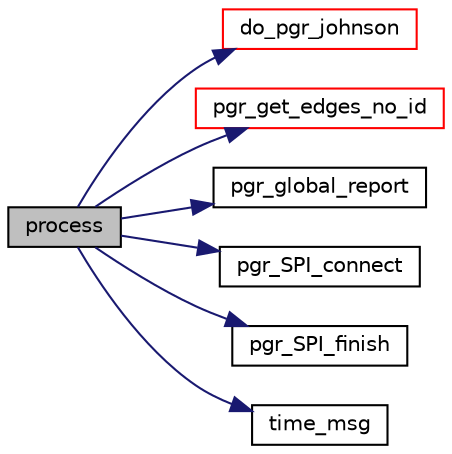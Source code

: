 digraph "process"
{
  edge [fontname="Helvetica",fontsize="10",labelfontname="Helvetica",labelfontsize="10"];
  node [fontname="Helvetica",fontsize="10",shape=record];
  rankdir="LR";
  Node1 [label="process",height=0.2,width=0.4,color="black", fillcolor="grey75", style="filled" fontcolor="black"];
  Node1 -> Node2 [color="midnightblue",fontsize="10",style="solid",fontname="Helvetica"];
  Node2 [label="do_pgr_johnson",height=0.2,width=0.4,color="red", fillcolor="white", style="filled",URL="$johnson__driver_8cpp.html#a4703daa6b2bebc5f8690e6b518ec8466"];
  Node1 -> Node3 [color="midnightblue",fontsize="10",style="solid",fontname="Helvetica"];
  Node3 [label="pgr_get_edges_no_id",height=0.2,width=0.4,color="red", fillcolor="white", style="filled",URL="$edges__input_8c.html#a723146f18c61ddd20c6574265e7bbb9e",tooltip="edges_sql without id parameter "];
  Node1 -> Node4 [color="midnightblue",fontsize="10",style="solid",fontname="Helvetica"];
  Node4 [label="pgr_global_report",height=0.2,width=0.4,color="black", fillcolor="white", style="filled",URL="$e__report_8c.html#aa7833fe4baf65aa901e1129575e7deb2",tooltip="notice &amp; error "];
  Node1 -> Node5 [color="midnightblue",fontsize="10",style="solid",fontname="Helvetica"];
  Node5 [label="pgr_SPI_connect",height=0.2,width=0.4,color="black", fillcolor="white", style="filled",URL="$postgres__connection_8c.html#aef5deb780b1cf78c56b1794ab826ac64"];
  Node1 -> Node6 [color="midnightblue",fontsize="10",style="solid",fontname="Helvetica"];
  Node6 [label="pgr_SPI_finish",height=0.2,width=0.4,color="black", fillcolor="white", style="filled",URL="$postgres__connection_8c.html#ae36e7862564b5e72c25c9e26ae8e355f"];
  Node1 -> Node7 [color="midnightblue",fontsize="10",style="solid",fontname="Helvetica"];
  Node7 [label="time_msg",height=0.2,width=0.4,color="black", fillcolor="white", style="filled",URL="$time__msg_8c.html#a989d9723eb6d9be4cbf1214136286dbe"];
}
